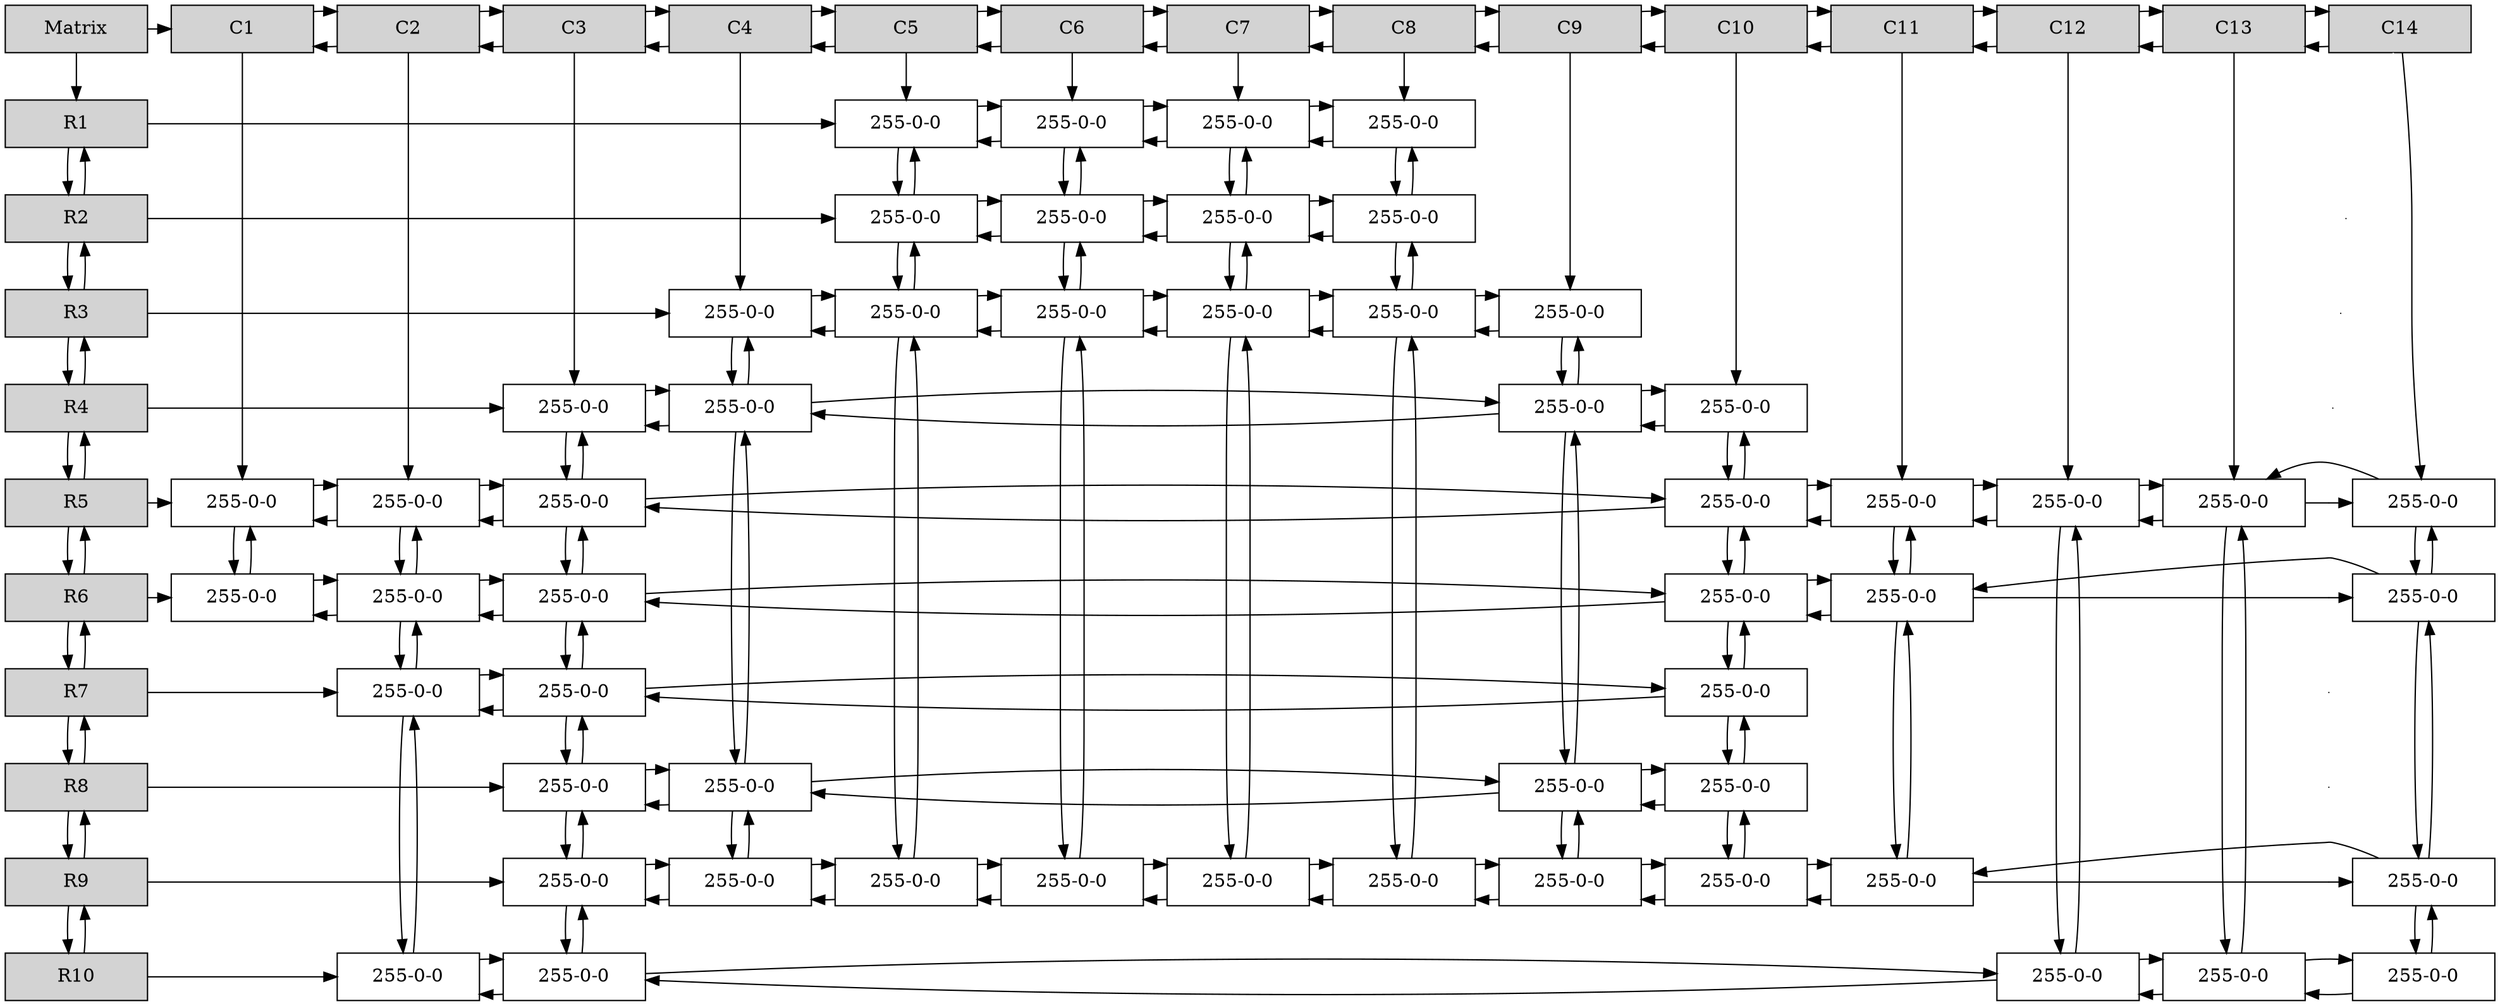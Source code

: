 digraph Sparce_Matrix {
node [shape=box]
Mt[ label = "Matrix", width = 1.5, style = filled, group = 1 ];
e0[ shape = point, width = 0 ];
e1[ shape = point, width = 0 ];
e2[ shape = point, width = 0 ];
e3[ shape = point, width = 0 ];
e4[ shape = point, width = 0 ];
e5[ shape = point, width = 0 ];
e6[ shape = point, width = 0 ];
e7[ shape = point, width = 0 ];
U1[label = "R1"    width = 1.5 style = filled, group = 1 ];
Mt->U1;
N5_L1 [label = "255-0-0" width = 1.5, group =7];
U1 -> N5_L1;
A5 -> N5_L1;
N6_L1 [label = "255-0-0" width = 1.5, group =8];
N6_L1 -> N5_L1;
N5_L1 -> N6_L1;
A6 -> N6_L1;
N7_L1 [label = "255-0-0" width = 1.5, group =9];
N7_L1 -> N6_L1;
N6_L1 -> N7_L1;
A7 -> N7_L1;
N8_L1 [label = "255-0-0" width = 1.5, group =10];
N8_L1 -> N7_L1;
N7_L1 -> N8_L1;
A8 -> N8_L1;
{ rank = same; U1;N5_L1;N6_L1;N7_L1;N8_L1;}
U2[label = "R2"    width = 1.5 style = filled, group = 1 ];
U2 -> U1;
U1 -> U2;
N5_L2 [label = "255-0-0" width = 1.5, group =7];
U2 -> N5_L2;
N5_L2 -> N5_L1;
N5_L1 -> N5_L2;
N6_L2 [label = "255-0-0" width = 1.5, group =8];
N6_L2 -> N5_L2;
N5_L2 -> N6_L2;
N6_L2 -> N6_L1;
N6_L1 -> N6_L2;
N7_L2 [label = "255-0-0" width = 1.5, group =9];
N7_L2 -> N6_L2;
N6_L2 -> N7_L2;
N7_L2 -> N7_L1;
N7_L1 -> N7_L2;
N8_L2 [label = "255-0-0" width = 1.5, group =10];
N8_L2 -> N7_L2;
N7_L2 -> N8_L2;
N8_L2 -> N8_L1;
N8_L1 -> N8_L2;
{ rank = same; U2;N5_L2;N6_L2;N7_L2;N8_L2;}
U3[label = "R3"    width = 1.5 style = filled, group = 1 ];
U3 -> U2;
U2 -> U3;
{ rank = same; U2; e0}
N4_L3 [label = "255-0-0" width = 1.5, group =6];
U3 -> N4_L3;
A4 -> N4_L3;
N5_L3 [label = "255-0-0" width = 1.5, group =7];
N5_L3 -> N4_L3;
N4_L3 -> N5_L3;
N5_L3 -> N5_L2;
N5_L2 -> N5_L3;
N6_L3 [label = "255-0-0" width = 1.5, group =8];
N6_L3 -> N5_L3;
N5_L3 -> N6_L3;
N6_L3 -> N6_L2;
N6_L2 -> N6_L3;
N7_L3 [label = "255-0-0" width = 1.5, group =9];
N7_L3 -> N6_L3;
N6_L3 -> N7_L3;
N7_L3 -> N7_L2;
N7_L2 -> N7_L3;
N8_L3 [label = "255-0-0" width = 1.5, group =10];
N8_L3 -> N7_L3;
N7_L3 -> N8_L3;
N8_L3 -> N8_L2;
N8_L2 -> N8_L3;
N9_L3 [label = "255-0-0" width = 1.5, group =11];
N9_L3 -> N8_L3;
N8_L3 -> N9_L3;
A9 -> N9_L3;
{ rank = same; U3;N4_L3;N5_L3;N6_L3;N7_L3;N8_L3;N9_L3;}
U4[label = "R4"    width = 1.5 style = filled, group = 1 ];
U4 -> U3;
U3 -> U4;
{ rank = same; U3; e1}
N3_L4 [label = "255-0-0" width = 1.5, group =5];
U4 -> N3_L4;
A3 -> N3_L4;
N4_L4 [label = "255-0-0" width = 1.5, group =6];
N4_L4 -> N3_L4;
N3_L4 -> N4_L4;
N4_L4 -> N4_L3;
N4_L3 -> N4_L4;
N9_L4 [label = "255-0-0" width = 1.5, group =11];
N9_L4 -> N4_L4;
N4_L4 -> N9_L4;
N9_L4 -> N9_L3;
N9_L3 -> N9_L4;
N10_L4 [label = "255-0-0" width = 1.5, group =12];
N10_L4 -> N9_L4;
N9_L4 -> N10_L4;
A10 -> N10_L4;
{ rank = same; U4;N3_L4;N4_L4;N9_L4;N10_L4;}
U5[label = "R5"    width = 1.5 style = filled, group = 1 ];
U5 -> U4;
U4 -> U5;
{ rank = same; U4; e2}
N1_L5 [label = "255-0-0" width = 1.5, group =3];
U5 -> N1_L5;
A1 -> N1_L5;
N2_L5 [label = "255-0-0" width = 1.5, group =4];
N2_L5 -> N1_L5;
N1_L5 -> N2_L5;
A2 -> N2_L5;
N3_L5 [label = "255-0-0" width = 1.5, group =5];
N3_L5 -> N2_L5;
N2_L5 -> N3_L5;
N3_L5 -> N3_L4;
N3_L4 -> N3_L5;
N10_L5 [label = "255-0-0" width = 1.5, group =12];
N10_L5 -> N3_L5;
N3_L5 -> N10_L5;
N10_L5 -> N10_L4;
N10_L4 -> N10_L5;
N11_L5 [label = "255-0-0" width = 1.5, group =13];
N11_L5 -> N10_L5;
N10_L5 -> N11_L5;
A11 -> N11_L5;
N12_L5 [label = "255-0-0" width = 1.5, group =14];
N12_L5 -> N11_L5;
N11_L5 -> N12_L5;
A12 -> N12_L5;
N13_L5 [label = "255-0-0" width = 1.5, group =15];
N13_L5 -> N12_L5;
N12_L5 -> N13_L5;
A13 -> N13_L5;
N14_L5 [label = "255-0-0" width = 1.5, group =16];
N14_L5 -> N13_L5;
N13_L5 -> N14_L5;
A14 -> N14_L5;
{ rank = same; U5;N1_L5;N2_L5;N3_L5;N10_L5;N11_L5;N12_L5;N13_L5;N14_L5;}
U6[label = "R6"    width = 1.5 style = filled, group = 1 ];
U6 -> U5;
U5 -> U6;
{ rank = same; U5; e3}
N1_L6 [label = "255-0-0" width = 1.5, group =3];
U6 -> N1_L6;
N1_L6 -> N1_L5;
N1_L5 -> N1_L6;
N2_L6 [label = "255-0-0" width = 1.5, group =4];
N2_L6 -> N1_L6;
N1_L6 -> N2_L6;
N2_L6 -> N2_L5;
N2_L5 -> N2_L6;
N3_L6 [label = "255-0-0" width = 1.5, group =5];
N3_L6 -> N2_L6;
N2_L6 -> N3_L6;
N3_L6 -> N3_L5;
N3_L5 -> N3_L6;
N10_L6 [label = "255-0-0" width = 1.5, group =12];
N10_L6 -> N3_L6;
N3_L6 -> N10_L6;
N10_L6 -> N10_L5;
N10_L5 -> N10_L6;
N11_L6 [label = "255-0-0" width = 1.5, group =13];
N11_L6 -> N10_L6;
N10_L6 -> N11_L6;
N11_L6 -> N11_L5;
N11_L5 -> N11_L6;
N14_L6 [label = "255-0-0" width = 1.5, group =16];
N14_L6 -> N11_L6;
N11_L6 -> N14_L6;
N14_L6 -> N14_L5;
N14_L5 -> N14_L6;
{ rank = same; U6;N1_L6;N2_L6;N3_L6;N10_L6;N11_L6;N14_L6;}
U7[label = "R7"    width = 1.5 style = filled, group = 1 ];
U7 -> U6;
U6 -> U7;
{ rank = same; U6; e4}
N2_L7 [label = "255-0-0" width = 1.5, group =4];
U7 -> N2_L7;
N2_L7 -> N2_L6;
N2_L6 -> N2_L7;
N3_L7 [label = "255-0-0" width = 1.5, group =5];
N3_L7 -> N2_L7;
N2_L7 -> N3_L7;
N3_L7 -> N3_L6;
N3_L6 -> N3_L7;
N10_L7 [label = "255-0-0" width = 1.5, group =12];
N10_L7 -> N3_L7;
N3_L7 -> N10_L7;
N10_L7 -> N10_L6;
N10_L6 -> N10_L7;
{ rank = same; U7;N2_L7;N3_L7;N10_L7;}
U8[label = "R8"    width = 1.5 style = filled, group = 1 ];
U8 -> U7;
U7 -> U8;
{ rank = same; U7; e5}
N3_L8 [label = "255-0-0" width = 1.5, group =5];
U8 -> N3_L8;
N3_L8 -> N3_L7;
N3_L7 -> N3_L8;
N4_L8 [label = "255-0-0" width = 1.5, group =6];
N4_L8 -> N3_L8;
N3_L8 -> N4_L8;
N4_L8 -> N4_L4;
N4_L4 -> N4_L8;
N9_L8 [label = "255-0-0" width = 1.5, group =11];
N9_L8 -> N4_L8;
N4_L8 -> N9_L8;
N9_L8 -> N9_L4;
N9_L4 -> N9_L8;
N10_L8 [label = "255-0-0" width = 1.5, group =12];
N10_L8 -> N9_L8;
N9_L8 -> N10_L8;
N10_L8 -> N10_L7;
N10_L7 -> N10_L8;
{ rank = same; U8;N3_L8;N4_L8;N9_L8;N10_L8;}
U9[label = "R9"    width = 1.5 style = filled, group = 1 ];
U9 -> U8;
U8 -> U9;
{ rank = same; U8; e6}
N3_L9 [label = "255-0-0" width = 1.5, group =5];
U9 -> N3_L9;
N3_L9 -> N3_L8;
N3_L8 -> N3_L9;
N4_L9 [label = "255-0-0" width = 1.5, group =6];
N4_L9 -> N3_L9;
N3_L9 -> N4_L9;
N4_L9 -> N4_L8;
N4_L8 -> N4_L9;
N5_L9 [label = "255-0-0" width = 1.5, group =7];
N5_L9 -> N4_L9;
N4_L9 -> N5_L9;
N5_L9 -> N5_L3;
N5_L3 -> N5_L9;
N6_L9 [label = "255-0-0" width = 1.5, group =8];
N6_L9 -> N5_L9;
N5_L9 -> N6_L9;
N6_L9 -> N6_L3;
N6_L3 -> N6_L9;
N7_L9 [label = "255-0-0" width = 1.5, group =9];
N7_L9 -> N6_L9;
N6_L9 -> N7_L9;
N7_L9 -> N7_L3;
N7_L3 -> N7_L9;
N8_L9 [label = "255-0-0" width = 1.5, group =10];
N8_L9 -> N7_L9;
N7_L9 -> N8_L9;
N8_L9 -> N8_L3;
N8_L3 -> N8_L9;
N9_L9 [label = "255-0-0" width = 1.5, group =11];
N9_L9 -> N8_L9;
N8_L9 -> N9_L9;
N9_L9 -> N9_L8;
N9_L8 -> N9_L9;
N10_L9 [label = "255-0-0" width = 1.5, group =12];
N10_L9 -> N9_L9;
N9_L9 -> N10_L9;
N10_L9 -> N10_L8;
N10_L8 -> N10_L9;
N11_L9 [label = "255-0-0" width = 1.5, group =13];
N11_L9 -> N10_L9;
N10_L9 -> N11_L9;
N11_L9 -> N11_L6;
N11_L6 -> N11_L9;
N14_L9 [label = "255-0-0" width = 1.5, group =16];
N14_L9 -> N11_L9;
N11_L9 -> N14_L9;
N14_L9 -> N14_L6;
N14_L6 -> N14_L9;
{ rank = same; U9;N3_L9;N4_L9;N5_L9;N6_L9;N7_L9;N8_L9;N9_L9;N10_L9;N11_L9;N14_L9;}
U10[label = "R10"    width = 1.5 style = filled, group = 1 ];
U10 -> U9;
U9 -> U10;
{ rank = same; U9; e7}
N2_L10 [label = "255-0-0" width = 1.5, group =4];
U10 -> N2_L10;
N2_L10 -> N2_L7;
N2_L7 -> N2_L10;
N3_L10 [label = "255-0-0" width = 1.5, group =5];
N3_L10 -> N2_L10;
N2_L10 -> N3_L10;
N3_L10 -> N3_L9;
N3_L9 -> N3_L10;
N12_L10 [label = "255-0-0" width = 1.5, group =14];
N12_L10 -> N3_L10;
N3_L10 -> N12_L10;
N12_L10 -> N12_L5;
N12_L5 -> N12_L10;
N13_L10 [label = "255-0-0" width = 1.5, group =15];
N13_L10 -> N12_L10;
N12_L10 -> N13_L10;
N13_L10 -> N13_L5;
N13_L5 -> N13_L10;
N14_L10 [label = "255-0-0" width = 1.5, group =16];
N14_L10 -> N13_L10;
N13_L10 -> N14_L10;
N14_L10 -> N14_L9;
N14_L9 -> N14_L10;
{ rank = same; U10;N2_L10;N3_L10;N12_L10;N13_L10;N14_L10;}
A1[label ="C1" width = 1.5 style = filled, group =2];
Mt->A1;
A2[label ="C2" width = 1.5 style = filled, group =3];
A2->A1;
A1->A2;
A3[label ="C3" width = 1.5 style = filled, group =4];
A3->A2;
A2->A3;
A4[label ="C4" width = 1.5 style = filled, group =5];
A4->A3;
A3->A4;
A5[label ="C5" width = 1.5 style = filled, group =6];
A5->A4;
A4->A5;
A6[label ="C6" width = 1.5 style = filled, group =7];
A6->A5;
A5->A6;
A7[label ="C7" width = 1.5 style = filled, group =8];
A7->A6;
A6->A7;
A8[label ="C8" width = 1.5 style = filled, group =9];
A8->A7;
A7->A8;
A9[label ="C9" width = 1.5 style = filled, group =10];
A9->A8;
A8->A9;
A10[label ="C10" width = 1.5 style = filled, group =11];
A10->A9;
A9->A10;
A11[label ="C11" width = 1.5 style = filled, group =12];
A11->A10;
A10->A11;
A12[label ="C12" width = 1.5 style = filled, group =13];
A12->A11;
A11->A12;
A13[label ="C13" width = 1.5 style = filled, group =14];
A13->A12;
A12->A13;
A14[label ="C14" width = 1.5 style = filled, group =15];
A14->A13;
A13->A14;
{ rank = same; Mt; A1; A2; A3; A4; A5; A6; A7; A8; A9; A10; A11; A12; A13; A14; }
A14-> e0[ dir = none, color = "white" ];
e0-> e1[ dir = none, color = "white" ];
e1-> e2[ dir = none, color = "white" ];
e2-> e3[ dir = none, color = "white" ];
e3-> e4[ dir = none, color = "white" ];
e4-> e5[ dir = none, color = "white" ];
e5-> e6[ dir = none, color = "white" ];
e6-> e7[ dir = none, color = "white" ];
}
